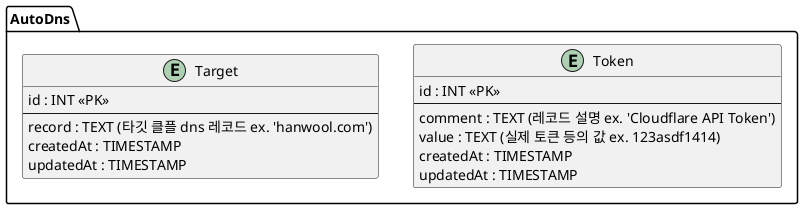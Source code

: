 @startuml database

  package AutoDns  {
    entity Token {
      id : INT <<PK>>
      --
      comment : TEXT (레코드 설명 ex. 'Cloudflare API Token')
      value : TEXT (실제 토큰 등의 값 ex. 123asdf1414)
      createdAt : TIMESTAMP
      updatedAt : TIMESTAMP
    }
    entity Target {
      id : INT <<PK>>
      --
      record : TEXT (타깃 클플 dns 레코드 ex. 'hanwool.com')
      createdAt : TIMESTAMP
      updatedAt : TIMESTAMP
    }
  }

@enduml